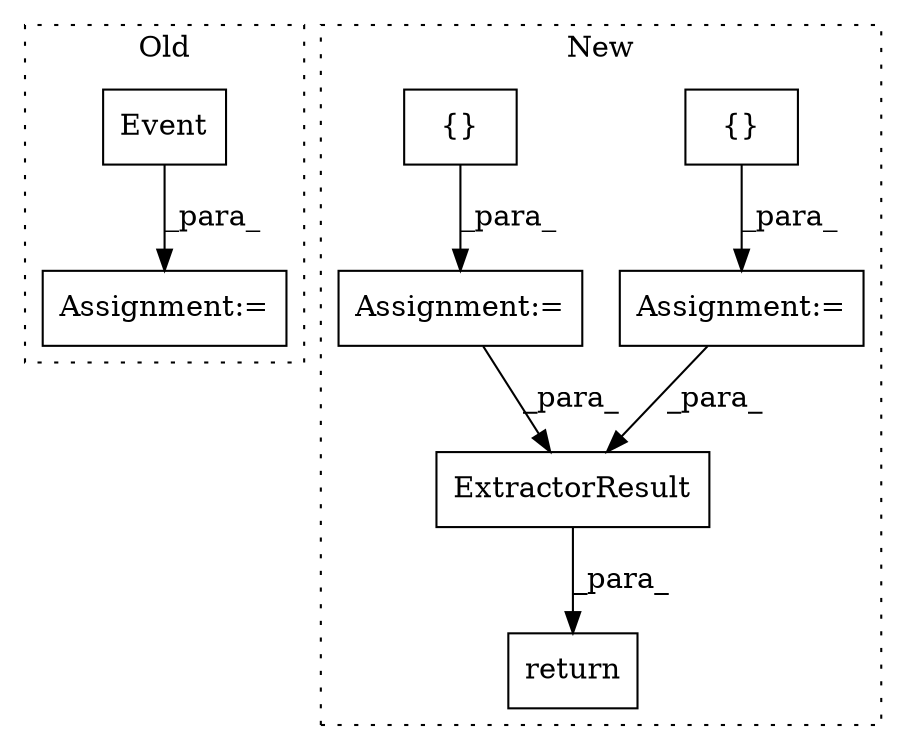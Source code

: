 digraph G {
subgraph cluster0 {
1 [label="Event" a="32" s="1153,1188" l="6,1" shape="box"];
3 [label="Assignment:=" a="7" s="1152" l="1" shape="box"];
label = "Old";
style="dotted";
}
subgraph cluster1 {
2 [label="{}" a="4" s="816" l="2" shape="box"];
4 [label="Assignment:=" a="7" s="806" l="1" shape="box"];
5 [label="return" a="41" s="1501" l="7" shape="box"];
6 [label="ExtractorResult" a="32" s="1508,1564" l="16,1" shape="box"];
7 [label="{}" a="4" s="1182,1187" l="1,1" shape="box"];
8 [label="Assignment:=" a="7" s="1170" l="1" shape="box"];
label = "New";
style="dotted";
}
1 -> 3 [label="_para_"];
2 -> 4 [label="_para_"];
4 -> 6 [label="_para_"];
6 -> 5 [label="_para_"];
7 -> 8 [label="_para_"];
8 -> 6 [label="_para_"];
}